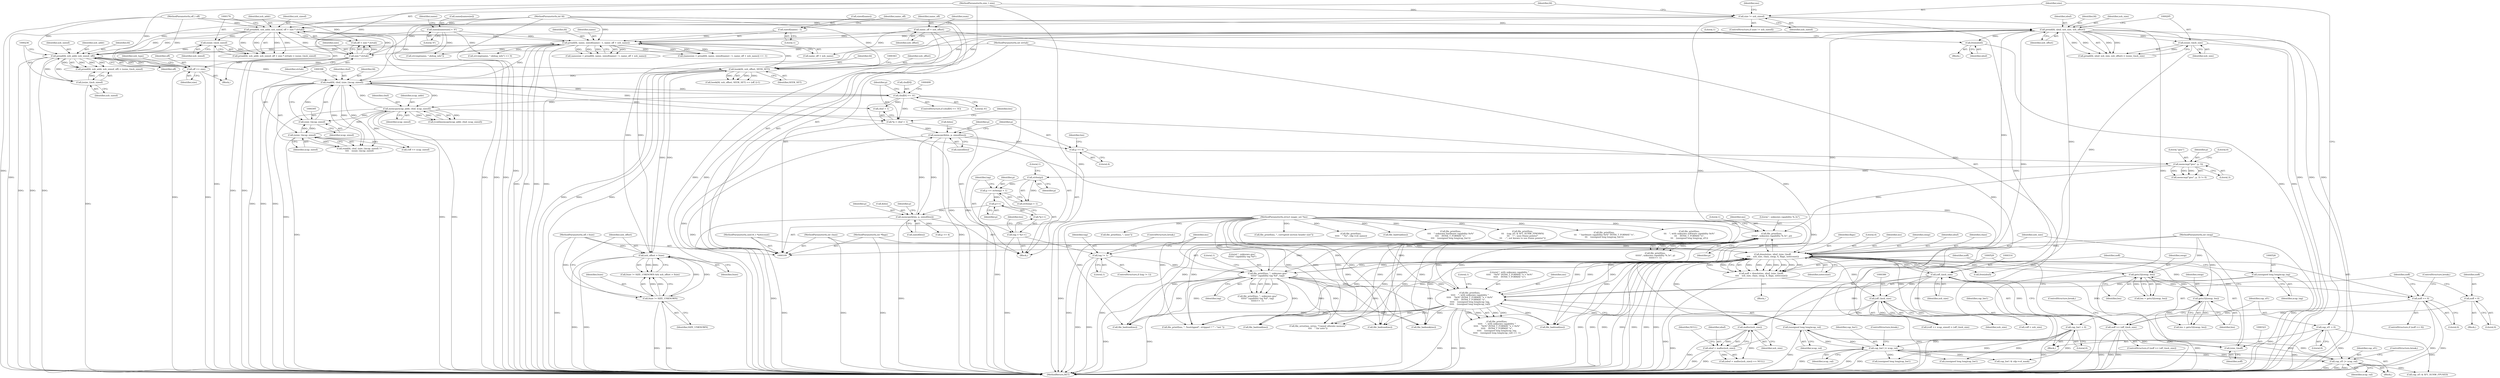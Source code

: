 digraph "0_file_ce90e05774dd77d86cfc8dfa6da57b32816841c4_5@pointer" {
"1000300" [label="(Call,free(nbuf))"];
"1000289" [label="(Call,pread(fd, nbuf, xsh_size, xsh_offset))"];
"1000230" [label="(Call,pread(fd, xsh_addr, xsh_sizeof, off))"];
"1000196" [label="(Call,pread(fd, name, sizeof(name) - 1, name_off + xsh_name))"];
"1000391" [label="(Call,read(fd, cbuf, (size_t)xcap_sizeof))"];
"1000358" [label="(Call,lseek(fd, xsh_offset, SEEK_SET))"];
"1000113" [label="(MethodParameterIn,int fd)"];
"1000262" [label="(Call,xsh_offset > fsize)"];
"1000259" [label="(Call,fsize != SIZE_UNKNOWN)"];
"1000117" [label="(MethodParameterIn,off_t fsize)"];
"1000407" [label="(Call,cbuf[0] == 'A')"];
"1000500" [label="(Call,memcpy(xcap_addr, cbuf, xcap_sizeof))"];
"1000397" [label="(Call,(ssize_t)xcap_sizeof)"];
"1000394" [label="(Call,(size_t)xcap_sizeof)"];
"1000166" [label="(Call,pread(fd, xsh_addr, xsh_sizeof, off + size * strtab))"];
"1000148" [label="(Call,size != xsh_sizeof)"];
"1000116" [label="(MethodParameterIn,size_t size)"];
"1000114" [label="(MethodParameterIn,off_t off)"];
"1000172" [label="(Call,size * strtab)"];
"1000119" [label="(MethodParameterIn,int strtab)"];
"1000214" [label="(Call,name[namesize] = '\0')"];
"1000199" [label="(Call,sizeof(name) - 1)"];
"1000184" [label="(Call,name_off = xsh_offset)"];
"1000235" [label="(Call,(ssize_t)xsh_sizeof)"];
"1000175" [label="(Call,(ssize_t)xsh_sizeof)"];
"1000244" [label="(Call,off += size)"];
"1000274" [label="(Call,nbuf = malloc(xsh_size))"];
"1000276" [label="(Call,malloc(xsh_size))"];
"1000313" [label="(Call,(off_t)xsh_size)"];
"1000294" [label="(Call,(ssize_t)xsh_size)"];
"1000319" [label="(Call,donote(ms, nbuf, (size_t)noff,\n\t\t\t\t    xsh_size, clazz, swap, 4, flags, notecount))"];
"1000487" [label="(Call,file_printf(ms, \", unknown gnu\"\n\t\t\t\t\t\t\" capability tag %d\", tag))"];
"1000445" [label="(Call,file_printf(ms,\n\t\t\t\t\t\t\", unknown capability %.3s\", p))"];
"1000522" [label="(Call,file_printf(ms,\n\t\t\t\t\t    \", with unknown capability \"\n\t\t\t\t\t    \"0x%\" INT64_T_FORMAT \"x = 0x%\"\n\t\t\t\t\t    INT64_T_FORMAT \"x\",\n\t\t\t\t\t    (unsigned long long)xcap_tag,\n\t\t\t\t\t    (unsigned long long)xcap_val))"];
"1000110" [label="(MethodParameterIn,struct magic_set *ms)"];
"1000525" [label="(Call,(unsigned long long)xcap_tag)"];
"1000528" [label="(Call,(unsigned long long)xcap_val)"];
"1000510" [label="(Call,cap_hw1 |= xcap_val)"];
"1000138" [label="(Call,cap_hw1 = 0)"];
"1000515" [label="(Call,cap_sf1 |= xcap_val)"];
"1000142" [label="(Call,cap_sf1 = 0)"];
"1000437" [label="(Call,memcmp(\"gnu\", p, 3))"];
"1000427" [label="(Call,p += 4)"];
"1000421" [label="(Call,memcpy(&len, p, sizeof(len)))"];
"1000466" [label="(Call,memcpy(&len, p, sizeof(len)))"];
"1000464" [label="(Call,p++)"];
"1000455" [label="(Call,p += strlen(p) + 1)"];
"1000458" [label="(Call,strlen(p))"];
"1000414" [label="(Call,*p = cbuf + 1)"];
"1000481" [label="(Call,tag != 1)"];
"1000461" [label="(Call,tag = *p++)"];
"1000322" [label="(Call,(size_t)noff)"];
"1000311" [label="(Call,noff >= (off_t)xsh_size)"];
"1000332" [label="(Call,noff == 0)"];
"1000317" [label="(Call,noff = donote(ms, nbuf, (size_t)noff,\n\t\t\t\t    xsh_size, clazz, swap, 4, flags, notecount))"];
"1000305" [label="(Call,noff = 0)"];
"1000111" [label="(MethodParameterIn,int clazz)"];
"1000477" [label="(Call,getu32(swap, len))"];
"1000432" [label="(Call,getu32(swap, len))"];
"1000112" [label="(MethodParameterIn,int swap)"];
"1000120" [label="(MethodParameterIn,int *flags)"];
"1000121" [label="(MethodParameterIn,uint16_t *notecount)"];
"1000385" [label="(Call,(off_t)xsh_size)"];
"1000326" [label="(Identifier,clazz)"];
"1000382" [label="(Call,coff += xcap_sizeof)"];
"1000274" [label="(Call,nbuf = malloc(xsh_size))"];
"1000667" [label="(Call,cap_sf1 & SF1_SUNW_FPUSED)"];
"1000391" [label="(Call,read(fd, cbuf, (size_t)xcap_sizeof))"];
"1000482" [label="(Identifier,tag)"];
"1000117" [label="(MethodParameterIn,off_t fsize)"];
"1000401" [label="(Call,file_badread(ms))"];
"1000515" [label="(Call,cap_sf1 |= xcap_val)"];
"1000477" [label="(Call,getu32(swap, len))"];
"1000199" [label="(Call,sizeof(name) - 1)"];
"1000235" [label="(Call,(ssize_t)xsh_sizeof)"];
"1000464" [label="(Call,p++)"];
"1000469" [label="(Identifier,p)"];
"1000114" [label="(MethodParameterIn,off_t off)"];
"1000197" [label="(Identifier,fd)"];
"1000288" [label="(Call,pread(fd, nbuf, xsh_size, xsh_offset) < (ssize_t)xsh_size)"];
"1000298" [label="(Call,file_badread(ms))"];
"1000120" [label="(MethodParameterIn,int *flags)"];
"1000590" [label="(Call,file_printf(ms, \", uses\"))"];
"1000475" [label="(Call,len = getu32(swap, len))"];
"1000506" [label="(Block,)"];
"1000293" [label="(Identifier,xsh_offset)"];
"1000230" [label="(Call,pread(fd, xsh_addr, xsh_sizeof, off))"];
"1000500" [label="(Call,memcpy(xcap_addr, cbuf, xcap_sizeof))"];
"1000191" [label="(Block,)"];
"1000304" [label="(Literal,1)"];
"1000528" [label="(Call,(unsigned long long)xcap_val)"];
"1000487" [label="(Call,file_printf(ms, \", unknown gnu\"\n\t\t\t\t\t\t\" capability tag %d\", tag))"];
"1000492" [label="(Literal,1)"];
"1000470" [label="(Call,sizeof(len))"];
"1000175" [label="(Call,(ssize_t)xsh_sizeof)"];
"1000532" [label="(Literal,1)"];
"1000313" [label="(Call,(off_t)xsh_size)"];
"1000336" [label="(Call,free(nbuf))"];
"1000360" [label="(Identifier,xsh_offset)"];
"1000415" [label="(Identifier,p)"];
"1000218" [label="(Literal,'\0')"];
"1000330" [label="(Identifier,notecount)"];
"1000444" [label="(Call,file_printf(ms,\n\t\t\t\t\t\t\", unknown capability %.3s\", p)\n\t\t\t\t\t\t== -1)"];
"1000139" [label="(Identifier,cap_hw1)"];
"1000122" [label="(Block,)"];
"1000154" [label="(Call,file_printf(ms, \", corrupted section header size\"))"];
"1000436" [label="(Call,memcmp(\"gnu\", p, 3) != 0)"];
"1000309" [label="(Block,)"];
"1000517" [label="(Identifier,xcap_val)"];
"1000188" [label="(Identifier,num)"];
"1000290" [label="(Identifier,fd)"];
"1000361" [label="(Identifier,SEEK_SET)"];
"1000615" [label="(Call,file_printf(ms,\n\t\t\t\t\t    \" %s\", cdp->cd_name))"];
"1000433" [label="(Identifier,swap)"];
"1000116" [label="(MethodParameterIn,size_t size)"];
"1000307" [label="(Literal,0)"];
"1000466" [label="(Call,memcpy(&len, p, sizeof(len)))"];
"1000479" [label="(Identifier,len)"];
"1000437" [label="(Call,memcmp(\"gnu\", p, 3))"];
"1000277" [label="(Identifier,xsh_size)"];
"1000502" [label="(Identifier,cbuf)"];
"1000530" [label="(Identifier,xcap_val)"];
"1000455" [label="(Call,p += strlen(p) + 1)"];
"1000513" [label="(ControlStructure,break;)"];
"1000204" [label="(Identifier,name_off)"];
"1000359" [label="(Identifier,fd)"];
"1000179" [label="(Call,file_badread(ms))"];
"1000461" [label="(Call,tag = *p++)"];
"1000421" [label="(Call,memcpy(&len, p, sizeof(len)))"];
"1000232" [label="(Identifier,xsh_addr)"];
"1000478" [label="(Identifier,swap)"];
"1000498" [label="(Call,(void)memcpy(xcap_addr, cbuf, xcap_sizeof))"];
"1000297" [label="(Block,)"];
"1000144" [label="(Literal,0)"];
"1000275" [label="(Identifier,nbuf)"];
"1000174" [label="(Identifier,strtab)"];
"1000640" [label="(Call,(unsigned long long)cap_hw1)"];
"1000311" [label="(Call,noff >= (off_t)xsh_size)"];
"1000319" [label="(Call,donote(ms, nbuf, (size_t)noff,\n\t\t\t\t    xsh_size, clazz, swap, 4, flags, notecount))"];
"1000422" [label="(Call,&len)"];
"1000173" [label="(Identifier,size)"];
"1000432" [label="(Call,getu32(swap, len))"];
"1000428" [label="(Identifier,p)"];
"1000637" [label="(Call,file_printf(ms,\n\t\t\t\t    \" unknown hardware capability 0x%\"\n\t\t\t\t    INT64_T_FORMAT \"x\",\n\t\t\t\t    (unsigned long long)cap_hw1))"];
"1000147" [label="(ControlStructure,if (size != xsh_sizeof))"];
"1000541" [label="(Call,coff = xsh_size)"];
"1000322" [label="(Call,(size_t)noff)"];
"1000483" [label="(Literal,1)"];
"1000150" [label="(Identifier,xsh_sizeof)"];
"1000434" [label="(Identifier,len)"];
"1000459" [label="(Identifier,p)"];
"1000112" [label="(MethodParameterIn,int swap)"];
"1000200" [label="(Call,sizeof(name))"];
"1000450" [label="(Literal,1)"];
"1000550" [label="(Call,file_printf(ms, \", %sstripped\", stripped ? \"\" : \"not \"))"];
"1000165" [label="(Call,pread(fd, xsh_addr, xsh_sizeof, off + size * strtab) < (ssize_t)xsh_sizeof)"];
"1000246" [label="(Identifier,size)"];
"1000607" [label="(Call,cap_hw1 & cdp->cd_mask)"];
"1000231" [label="(Identifier,fd)"];
"1000259" [label="(Call,fsize != SIZE_UNKNOWN)"];
"1000172" [label="(Call,size * strtab)"];
"1000222" [label="(Identifier,name)"];
"1000481" [label="(Call,tag != 1)"];
"1000280" [label="(Call,file_error(ms, errno, \"Cannot allocate memory\"\n\t\t\t\t    \" for note\"))"];
"1000234" [label="(Identifier,off)"];
"1000209" [label="(Call,file_badread(ms))"];
"1000329" [label="(Identifier,flags)"];
"1000357" [label="(Call,lseek(fd, xsh_offset, SEEK_SET) == (off_t)-1)"];
"1000393" [label="(Identifier,cbuf)"];
"1000169" [label="(Identifier,xsh_sizeof)"];
"1000143" [label="(Identifier,cap_sf1)"];
"1000521" [label="(Call,file_printf(ms,\n\t\t\t\t\t    \", with unknown capability \"\n\t\t\t\t\t    \"0x%\" INT64_T_FORMAT \"x = 0x%\"\n\t\t\t\t\t    INT64_T_FORMAT \"x\",\n\t\t\t\t\t    (unsigned long long)xcap_tag,\n\t\t\t\t\t    (unsigned long long)xcap_val) == -1)"];
"1000430" [label="(Call,len = getu32(swap, len))"];
"1000448" [label="(Identifier,p)"];
"1000140" [label="(Literal,0)"];
"1000446" [label="(Identifier,ms)"];
"1000292" [label="(Identifier,xsh_size)"];
"1000488" [label="(Identifier,ms)"];
"1000438" [label="(Literal,\"gnu\")"];
"1000324" [label="(Identifier,noff)"];
"1000497" [label="(ControlStructure,break;)"];
"1000385" [label="(Call,(off_t)xsh_size)"];
"1000184" [label="(Call,name_off = xsh_offset)"];
"1000142" [label="(Call,cap_sf1 = 0)"];
"1000312" [label="(Identifier,noff)"];
"1000463" [label="(Call,*p++)"];
"1000439" [label="(Identifier,p)"];
"1000244" [label="(Call,off += size)"];
"1000486" [label="(Call,file_printf(ms, \", unknown gnu\"\n\t\t\t\t\t\t\" capability tag %d\", tag)\n\t\t\t\t\t\t== -1)"];
"1000392" [label="(Identifier,fd)"];
"1000221" [label="(Call,strcmp(name, \".debug_info\"))"];
"1000315" [label="(Identifier,xsh_size)"];
"1000237" [label="(Identifier,xsh_sizeof)"];
"1000332" [label="(Call,noff == 0)"];
"1000264" [label="(Identifier,fsize)"];
"1000110" [label="(MethodParameterIn,struct magic_set *ms)"];
"1000425" [label="(Call,sizeof(len))"];
"1000166" [label="(Call,pread(fd, xsh_addr, xsh_sizeof, off + size * strtab))"];
"1000325" [label="(Identifier,xsh_size)"];
"1000270" [label="(Block,)"];
"1000113" [label="(MethodParameterIn,int fd)"];
"1000396" [label="(Identifier,xcap_sizeof)"];
"1000193" [label="(Call,(namesize = pread(fd, name, sizeof(name) - 1, name_off + xsh_name)) == -1)"];
"1000276" [label="(Call,malloc(xsh_size))"];
"1000328" [label="(Literal,4)"];
"1000300" [label="(Call,free(nbuf))"];
"1000407" [label="(Call,cbuf[0] == 'A')"];
"1000511" [label="(Identifier,cap_hw1)"];
"1000516" [label="(Identifier,cap_sf1)"];
"1000411" [label="(Literal,'A')"];
"1000431" [label="(Identifier,len)"];
"1000408" [label="(Call,cbuf[0])"];
"1000186" [label="(Identifier,xsh_offset)"];
"1000387" [label="(Identifier,xsh_size)"];
"1000320" [label="(Identifier,ms)"];
"1000457" [label="(Call,strlen(p) + 1)"];
"1000406" [label="(ControlStructure,if (cbuf[0] == 'A'))"];
"1000263" [label="(Identifier,xsh_offset)"];
"1000510" [label="(Call,cap_hw1 |= xcap_val)"];
"1000489" [label="(Literal,\", unknown gnu\"\n\t\t\t\t\t\t\" capability tag %d\")"];
"1000294" [label="(Call,(ssize_t)xsh_size)"];
"1000335" [label="(ControlStructure,break;)"];
"1000198" [label="(Identifier,name)"];
"1000239" [label="(Call,file_badread(ms))"];
"1000310" [label="(ControlStructure,if (noff >= (off_t)xsh_size))"];
"1000334" [label="(Literal,0)"];
"1000317" [label="(Call,noff = donote(ms, nbuf, (size_t)noff,\n\t\t\t\t    xsh_size, clazz, swap, 4, flags, notecount))"];
"1000673" [label="(Call,file_printf(ms,\n\t\t\t    (cap_sf1 & SF1_SUNW_FPKNWN)\n\t\t\t    ? \", uses frame pointer\"\n\t\t\t    : \", not known to use frame pointer\"))"];
"1000214" [label="(Call,name[namesize] = '\0')"];
"1000501" [label="(Identifier,xcap_addr)"];
"1000185" [label="(Identifier,name_off)"];
"1000203" [label="(Call,name_off + xsh_name)"];
"1000177" [label="(Identifier,xsh_sizeof)"];
"1000233" [label="(Identifier,xsh_sizeof)"];
"1000296" [label="(Identifier,xsh_size)"];
"1000706" [label="(MethodReturn,RET)"];
"1000397" [label="(Call,(ssize_t)xcap_sizeof)"];
"1000155" [label="(Identifier,ms)"];
"1000202" [label="(Literal,1)"];
"1000462" [label="(Identifier,tag)"];
"1000248" [label="(Identifier,xsh_type)"];
"1000429" [label="(Literal,4)"];
"1000460" [label="(Literal,1)"];
"1000423" [label="(Identifier,len)"];
"1000316" [label="(ControlStructure,break;)"];
"1000468" [label="(Identifier,len)"];
"1000399" [label="(Identifier,xcap_sizeof)"];
"1000305" [label="(Call,noff = 0)"];
"1000503" [label="(Identifier,xcap_sizeof)"];
"1000327" [label="(Identifier,swap)"];
"1000456" [label="(Identifier,p)"];
"1000111" [label="(MethodParameterIn,int clazz)"];
"1000220" [label="(Call,strcmp(name, \".debug_info\") == 0)"];
"1000394" [label="(Call,(size_t)xcap_sizeof)"];
"1000138" [label="(Call,cap_hw1 = 0)"];
"1000652" [label="(Call,file_printf(ms,\n\t\t\t    \" hardware capability 0x%\" INT64_T_FORMAT \"x\",\n\t\t\t    (unsigned long long)cap_hw1))"];
"1000655" [label="(Call,(unsigned long long)cap_hw1)"];
"1000170" [label="(Call,off + size * strtab)"];
"1000291" [label="(Identifier,nbuf)"];
"1000465" [label="(Identifier,p)"];
"1000278" [label="(Identifier,NULL)"];
"1000167" [label="(Identifier,fd)"];
"1000333" [label="(Identifier,noff)"];
"1000447" [label="(Literal,\", unknown capability %.3s\")"];
"1000525" [label="(Call,(unsigned long long)xcap_tag)"];
"1000194" [label="(Call,namesize = pread(fd, name, sizeof(name) - 1, name_off + xsh_name))"];
"1000196" [label="(Call,pread(fd, name, sizeof(name) - 1, name_off + xsh_name))"];
"1000693" [label="(Call,file_printf(ms,\n\t\t\t    \", with unknown software capability 0x%\"\n\t\t\t    INT64_T_FORMAT \"x\",\n\t\t\t    (unsigned long long)cap_sf1))"];
"1000119" [label="(MethodParameterIn,int strtab)"];
"1000258" [label="(Call,fsize != SIZE_UNKNOWN && xsh_offset > fsize)"];
"1000512" [label="(Identifier,xcap_val)"];
"1000440" [label="(Literal,3)"];
"1000527" [label="(Identifier,xcap_tag)"];
"1000480" [label="(ControlStructure,if (tag != 1))"];
"1000424" [label="(Identifier,p)"];
"1000260" [label="(Identifier,fsize)"];
"1000427" [label="(Call,p += 4)"];
"1000262" [label="(Call,xsh_offset > fsize)"];
"1000301" [label="(Identifier,nbuf)"];
"1000168" [label="(Identifier,xsh_addr)"];
"1000522" [label="(Call,file_printf(ms,\n\t\t\t\t\t    \", with unknown capability \"\n\t\t\t\t\t    \"0x%\" INT64_T_FORMAT \"x = 0x%\"\n\t\t\t\t\t    INT64_T_FORMAT \"x\",\n\t\t\t\t\t    (unsigned long long)xcap_tag,\n\t\t\t\t\t    (unsigned long long)xcap_val))"];
"1000390" [label="(Call,read(fd, cbuf, (size_t)xcap_sizeof) !=\n\t\t\t\t    (ssize_t)xcap_sizeof)"];
"1000441" [label="(Literal,0)"];
"1000318" [label="(Identifier,noff)"];
"1000306" [label="(Identifier,noff)"];
"1000367" [label="(Call,file_badseek(ms))"];
"1000149" [label="(Identifier,size)"];
"1000524" [label="(Literal,\", with unknown capability \"\n\t\t\t\t\t    \"0x%\" INT64_T_FORMAT \"x = 0x%\"\n\t\t\t\t\t    INT64_T_FORMAT \"x\")"];
"1000467" [label="(Call,&len)"];
"1000273" [label="(Call,(nbuf = malloc(xsh_size)) == NULL)"];
"1000358" [label="(Call,lseek(fd, xsh_offset, SEEK_SET))"];
"1000289" [label="(Call,pread(fd, nbuf, xsh_size, xsh_offset))"];
"1000445" [label="(Call,file_printf(ms,\n\t\t\t\t\t\t\", unknown capability %.3s\", p))"];
"1000458" [label="(Call,strlen(p))"];
"1000414" [label="(Call,*p = cbuf + 1)"];
"1000261" [label="(Identifier,SIZE_UNKNOWN)"];
"1000381" [label="(Call,(coff += xcap_sizeof) > (off_t)xsh_size)"];
"1000321" [label="(Identifier,nbuf)"];
"1000245" [label="(Identifier,off)"];
"1000472" [label="(Call,p += 4)"];
"1000518" [label="(ControlStructure,break;)"];
"1000148" [label="(Call,size != xsh_sizeof)"];
"1000523" [label="(Identifier,ms)"];
"1000331" [label="(ControlStructure,if (noff == 0))"];
"1000416" [label="(Call,cbuf + 1)"];
"1000412" [label="(Block,)"];
"1000473" [label="(Identifier,p)"];
"1000215" [label="(Call,name[namesize])"];
"1000229" [label="(Call,pread(fd, xsh_addr, xsh_sizeof, off) < (ssize_t)xsh_sizeof)"];
"1000490" [label="(Identifier,tag)"];
"1000121" [label="(MethodParameterIn,uint16_t *notecount)"];
"1000300" -> "1000297"  [label="AST: "];
"1000300" -> "1000301"  [label="CFG: "];
"1000301" -> "1000300"  [label="AST: "];
"1000304" -> "1000300"  [label="CFG: "];
"1000300" -> "1000706"  [label="DDG: "];
"1000289" -> "1000300"  [label="DDG: "];
"1000289" -> "1000288"  [label="AST: "];
"1000289" -> "1000293"  [label="CFG: "];
"1000290" -> "1000289"  [label="AST: "];
"1000291" -> "1000289"  [label="AST: "];
"1000292" -> "1000289"  [label="AST: "];
"1000293" -> "1000289"  [label="AST: "];
"1000295" -> "1000289"  [label="CFG: "];
"1000289" -> "1000706"  [label="DDG: "];
"1000289" -> "1000706"  [label="DDG: "];
"1000289" -> "1000706"  [label="DDG: "];
"1000289" -> "1000196"  [label="DDG: "];
"1000289" -> "1000262"  [label="DDG: "];
"1000289" -> "1000288"  [label="DDG: "];
"1000289" -> "1000288"  [label="DDG: "];
"1000289" -> "1000288"  [label="DDG: "];
"1000289" -> "1000288"  [label="DDG: "];
"1000230" -> "1000289"  [label="DDG: "];
"1000113" -> "1000289"  [label="DDG: "];
"1000274" -> "1000289"  [label="DDG: "];
"1000276" -> "1000289"  [label="DDG: "];
"1000262" -> "1000289"  [label="DDG: "];
"1000358" -> "1000289"  [label="DDG: "];
"1000289" -> "1000294"  [label="DDG: "];
"1000289" -> "1000319"  [label="DDG: "];
"1000289" -> "1000336"  [label="DDG: "];
"1000289" -> "1000358"  [label="DDG: "];
"1000230" -> "1000229"  [label="AST: "];
"1000230" -> "1000234"  [label="CFG: "];
"1000231" -> "1000230"  [label="AST: "];
"1000232" -> "1000230"  [label="AST: "];
"1000233" -> "1000230"  [label="AST: "];
"1000234" -> "1000230"  [label="AST: "];
"1000236" -> "1000230"  [label="CFG: "];
"1000230" -> "1000706"  [label="DDG: "];
"1000230" -> "1000706"  [label="DDG: "];
"1000230" -> "1000706"  [label="DDG: "];
"1000230" -> "1000196"  [label="DDG: "];
"1000230" -> "1000229"  [label="DDG: "];
"1000230" -> "1000229"  [label="DDG: "];
"1000230" -> "1000229"  [label="DDG: "];
"1000230" -> "1000229"  [label="DDG: "];
"1000196" -> "1000230"  [label="DDG: "];
"1000113" -> "1000230"  [label="DDG: "];
"1000166" -> "1000230"  [label="DDG: "];
"1000235" -> "1000230"  [label="DDG: "];
"1000175" -> "1000230"  [label="DDG: "];
"1000244" -> "1000230"  [label="DDG: "];
"1000114" -> "1000230"  [label="DDG: "];
"1000230" -> "1000235"  [label="DDG: "];
"1000230" -> "1000244"  [label="DDG: "];
"1000230" -> "1000358"  [label="DDG: "];
"1000230" -> "1000391"  [label="DDG: "];
"1000196" -> "1000194"  [label="AST: "];
"1000196" -> "1000203"  [label="CFG: "];
"1000197" -> "1000196"  [label="AST: "];
"1000198" -> "1000196"  [label="AST: "];
"1000199" -> "1000196"  [label="AST: "];
"1000203" -> "1000196"  [label="AST: "];
"1000194" -> "1000196"  [label="CFG: "];
"1000196" -> "1000706"  [label="DDG: "];
"1000196" -> "1000706"  [label="DDG: "];
"1000196" -> "1000706"  [label="DDG: "];
"1000196" -> "1000706"  [label="DDG: "];
"1000196" -> "1000193"  [label="DDG: "];
"1000196" -> "1000193"  [label="DDG: "];
"1000196" -> "1000193"  [label="DDG: "];
"1000196" -> "1000193"  [label="DDG: "];
"1000196" -> "1000194"  [label="DDG: "];
"1000196" -> "1000194"  [label="DDG: "];
"1000196" -> "1000194"  [label="DDG: "];
"1000196" -> "1000194"  [label="DDG: "];
"1000391" -> "1000196"  [label="DDG: "];
"1000166" -> "1000196"  [label="DDG: "];
"1000358" -> "1000196"  [label="DDG: "];
"1000113" -> "1000196"  [label="DDG: "];
"1000214" -> "1000196"  [label="DDG: "];
"1000199" -> "1000196"  [label="DDG: "];
"1000184" -> "1000196"  [label="DDG: "];
"1000196" -> "1000220"  [label="DDG: "];
"1000196" -> "1000221"  [label="DDG: "];
"1000391" -> "1000390"  [label="AST: "];
"1000391" -> "1000394"  [label="CFG: "];
"1000392" -> "1000391"  [label="AST: "];
"1000393" -> "1000391"  [label="AST: "];
"1000394" -> "1000391"  [label="AST: "];
"1000398" -> "1000391"  [label="CFG: "];
"1000391" -> "1000706"  [label="DDG: "];
"1000391" -> "1000706"  [label="DDG: "];
"1000391" -> "1000706"  [label="DDG: "];
"1000391" -> "1000390"  [label="DDG: "];
"1000391" -> "1000390"  [label="DDG: "];
"1000391" -> "1000390"  [label="DDG: "];
"1000358" -> "1000391"  [label="DDG: "];
"1000113" -> "1000391"  [label="DDG: "];
"1000407" -> "1000391"  [label="DDG: "];
"1000500" -> "1000391"  [label="DDG: "];
"1000394" -> "1000391"  [label="DDG: "];
"1000391" -> "1000407"  [label="DDG: "];
"1000391" -> "1000414"  [label="DDG: "];
"1000391" -> "1000416"  [label="DDG: "];
"1000391" -> "1000500"  [label="DDG: "];
"1000358" -> "1000357"  [label="AST: "];
"1000358" -> "1000361"  [label="CFG: "];
"1000359" -> "1000358"  [label="AST: "];
"1000360" -> "1000358"  [label="AST: "];
"1000361" -> "1000358"  [label="AST: "];
"1000363" -> "1000358"  [label="CFG: "];
"1000358" -> "1000706"  [label="DDG: "];
"1000358" -> "1000706"  [label="DDG: "];
"1000358" -> "1000706"  [label="DDG: "];
"1000358" -> "1000262"  [label="DDG: "];
"1000358" -> "1000357"  [label="DDG: "];
"1000358" -> "1000357"  [label="DDG: "];
"1000358" -> "1000357"  [label="DDG: "];
"1000113" -> "1000358"  [label="DDG: "];
"1000262" -> "1000358"  [label="DDG: "];
"1000113" -> "1000109"  [label="AST: "];
"1000113" -> "1000706"  [label="DDG: "];
"1000113" -> "1000166"  [label="DDG: "];
"1000262" -> "1000258"  [label="AST: "];
"1000262" -> "1000264"  [label="CFG: "];
"1000263" -> "1000262"  [label="AST: "];
"1000264" -> "1000262"  [label="AST: "];
"1000258" -> "1000262"  [label="CFG: "];
"1000262" -> "1000706"  [label="DDG: "];
"1000262" -> "1000706"  [label="DDG: "];
"1000262" -> "1000259"  [label="DDG: "];
"1000262" -> "1000258"  [label="DDG: "];
"1000262" -> "1000258"  [label="DDG: "];
"1000259" -> "1000262"  [label="DDG: "];
"1000117" -> "1000262"  [label="DDG: "];
"1000259" -> "1000258"  [label="AST: "];
"1000259" -> "1000261"  [label="CFG: "];
"1000260" -> "1000259"  [label="AST: "];
"1000261" -> "1000259"  [label="AST: "];
"1000263" -> "1000259"  [label="CFG: "];
"1000258" -> "1000259"  [label="CFG: "];
"1000259" -> "1000706"  [label="DDG: "];
"1000259" -> "1000706"  [label="DDG: "];
"1000259" -> "1000258"  [label="DDG: "];
"1000259" -> "1000258"  [label="DDG: "];
"1000117" -> "1000259"  [label="DDG: "];
"1000117" -> "1000109"  [label="AST: "];
"1000117" -> "1000706"  [label="DDG: "];
"1000407" -> "1000406"  [label="AST: "];
"1000407" -> "1000411"  [label="CFG: "];
"1000408" -> "1000407"  [label="AST: "];
"1000411" -> "1000407"  [label="AST: "];
"1000415" -> "1000407"  [label="CFG: "];
"1000499" -> "1000407"  [label="CFG: "];
"1000407" -> "1000706"  [label="DDG: "];
"1000407" -> "1000706"  [label="DDG: "];
"1000407" -> "1000414"  [label="DDG: "];
"1000407" -> "1000416"  [label="DDG: "];
"1000407" -> "1000500"  [label="DDG: "];
"1000500" -> "1000498"  [label="AST: "];
"1000500" -> "1000503"  [label="CFG: "];
"1000501" -> "1000500"  [label="AST: "];
"1000502" -> "1000500"  [label="AST: "];
"1000503" -> "1000500"  [label="AST: "];
"1000498" -> "1000500"  [label="CFG: "];
"1000500" -> "1000706"  [label="DDG: "];
"1000500" -> "1000706"  [label="DDG: "];
"1000500" -> "1000706"  [label="DDG: "];
"1000500" -> "1000381"  [label="DDG: "];
"1000500" -> "1000382"  [label="DDG: "];
"1000500" -> "1000394"  [label="DDG: "];
"1000500" -> "1000498"  [label="DDG: "];
"1000500" -> "1000498"  [label="DDG: "];
"1000500" -> "1000498"  [label="DDG: "];
"1000397" -> "1000500"  [label="DDG: "];
"1000397" -> "1000390"  [label="AST: "];
"1000397" -> "1000399"  [label="CFG: "];
"1000398" -> "1000397"  [label="AST: "];
"1000399" -> "1000397"  [label="AST: "];
"1000390" -> "1000397"  [label="CFG: "];
"1000397" -> "1000706"  [label="DDG: "];
"1000397" -> "1000381"  [label="DDG: "];
"1000397" -> "1000382"  [label="DDG: "];
"1000397" -> "1000394"  [label="DDG: "];
"1000397" -> "1000390"  [label="DDG: "];
"1000394" -> "1000397"  [label="DDG: "];
"1000394" -> "1000396"  [label="CFG: "];
"1000395" -> "1000394"  [label="AST: "];
"1000396" -> "1000394"  [label="AST: "];
"1000166" -> "1000165"  [label="AST: "];
"1000166" -> "1000170"  [label="CFG: "];
"1000167" -> "1000166"  [label="AST: "];
"1000168" -> "1000166"  [label="AST: "];
"1000169" -> "1000166"  [label="AST: "];
"1000170" -> "1000166"  [label="AST: "];
"1000176" -> "1000166"  [label="CFG: "];
"1000166" -> "1000706"  [label="DDG: "];
"1000166" -> "1000706"  [label="DDG: "];
"1000166" -> "1000706"  [label="DDG: "];
"1000166" -> "1000165"  [label="DDG: "];
"1000166" -> "1000165"  [label="DDG: "];
"1000166" -> "1000165"  [label="DDG: "];
"1000166" -> "1000165"  [label="DDG: "];
"1000148" -> "1000166"  [label="DDG: "];
"1000114" -> "1000166"  [label="DDG: "];
"1000172" -> "1000166"  [label="DDG: "];
"1000172" -> "1000166"  [label="DDG: "];
"1000166" -> "1000175"  [label="DDG: "];
"1000148" -> "1000147"  [label="AST: "];
"1000148" -> "1000150"  [label="CFG: "];
"1000149" -> "1000148"  [label="AST: "];
"1000150" -> "1000148"  [label="AST: "];
"1000155" -> "1000148"  [label="CFG: "];
"1000167" -> "1000148"  [label="CFG: "];
"1000148" -> "1000706"  [label="DDG: "];
"1000148" -> "1000706"  [label="DDG: "];
"1000148" -> "1000706"  [label="DDG: "];
"1000116" -> "1000148"  [label="DDG: "];
"1000148" -> "1000172"  [label="DDG: "];
"1000116" -> "1000109"  [label="AST: "];
"1000116" -> "1000706"  [label="DDG: "];
"1000116" -> "1000172"  [label="DDG: "];
"1000116" -> "1000244"  [label="DDG: "];
"1000114" -> "1000109"  [label="AST: "];
"1000114" -> "1000706"  [label="DDG: "];
"1000114" -> "1000170"  [label="DDG: "];
"1000114" -> "1000244"  [label="DDG: "];
"1000172" -> "1000170"  [label="AST: "];
"1000172" -> "1000174"  [label="CFG: "];
"1000173" -> "1000172"  [label="AST: "];
"1000174" -> "1000172"  [label="AST: "];
"1000170" -> "1000172"  [label="CFG: "];
"1000172" -> "1000706"  [label="DDG: "];
"1000172" -> "1000706"  [label="DDG: "];
"1000172" -> "1000170"  [label="DDG: "];
"1000172" -> "1000170"  [label="DDG: "];
"1000119" -> "1000172"  [label="DDG: "];
"1000172" -> "1000244"  [label="DDG: "];
"1000119" -> "1000109"  [label="AST: "];
"1000119" -> "1000706"  [label="DDG: "];
"1000214" -> "1000191"  [label="AST: "];
"1000214" -> "1000218"  [label="CFG: "];
"1000215" -> "1000214"  [label="AST: "];
"1000218" -> "1000214"  [label="AST: "];
"1000222" -> "1000214"  [label="CFG: "];
"1000214" -> "1000706"  [label="DDG: "];
"1000214" -> "1000220"  [label="DDG: "];
"1000214" -> "1000221"  [label="DDG: "];
"1000199" -> "1000202"  [label="CFG: "];
"1000200" -> "1000199"  [label="AST: "];
"1000202" -> "1000199"  [label="AST: "];
"1000204" -> "1000199"  [label="CFG: "];
"1000184" -> "1000122"  [label="AST: "];
"1000184" -> "1000186"  [label="CFG: "];
"1000185" -> "1000184"  [label="AST: "];
"1000186" -> "1000184"  [label="AST: "];
"1000188" -> "1000184"  [label="CFG: "];
"1000184" -> "1000706"  [label="DDG: "];
"1000184" -> "1000706"  [label="DDG: "];
"1000184" -> "1000203"  [label="DDG: "];
"1000235" -> "1000229"  [label="AST: "];
"1000235" -> "1000237"  [label="CFG: "];
"1000236" -> "1000235"  [label="AST: "];
"1000237" -> "1000235"  [label="AST: "];
"1000229" -> "1000235"  [label="CFG: "];
"1000235" -> "1000706"  [label="DDG: "];
"1000235" -> "1000229"  [label="DDG: "];
"1000175" -> "1000165"  [label="AST: "];
"1000175" -> "1000177"  [label="CFG: "];
"1000176" -> "1000175"  [label="AST: "];
"1000177" -> "1000175"  [label="AST: "];
"1000165" -> "1000175"  [label="CFG: "];
"1000175" -> "1000706"  [label="DDG: "];
"1000175" -> "1000165"  [label="DDG: "];
"1000244" -> "1000191"  [label="AST: "];
"1000244" -> "1000246"  [label="CFG: "];
"1000245" -> "1000244"  [label="AST: "];
"1000246" -> "1000244"  [label="AST: "];
"1000248" -> "1000244"  [label="CFG: "];
"1000244" -> "1000706"  [label="DDG: "];
"1000244" -> "1000706"  [label="DDG: "];
"1000274" -> "1000273"  [label="AST: "];
"1000274" -> "1000276"  [label="CFG: "];
"1000275" -> "1000274"  [label="AST: "];
"1000276" -> "1000274"  [label="AST: "];
"1000278" -> "1000274"  [label="CFG: "];
"1000274" -> "1000706"  [label="DDG: "];
"1000274" -> "1000706"  [label="DDG: "];
"1000274" -> "1000273"  [label="DDG: "];
"1000276" -> "1000274"  [label="DDG: "];
"1000276" -> "1000277"  [label="CFG: "];
"1000277" -> "1000276"  [label="AST: "];
"1000276" -> "1000706"  [label="DDG: "];
"1000276" -> "1000273"  [label="DDG: "];
"1000313" -> "1000276"  [label="DDG: "];
"1000385" -> "1000276"  [label="DDG: "];
"1000319" -> "1000276"  [label="DDG: "];
"1000313" -> "1000311"  [label="AST: "];
"1000313" -> "1000315"  [label="CFG: "];
"1000314" -> "1000313"  [label="AST: "];
"1000315" -> "1000313"  [label="AST: "];
"1000311" -> "1000313"  [label="CFG: "];
"1000313" -> "1000706"  [label="DDG: "];
"1000313" -> "1000311"  [label="DDG: "];
"1000294" -> "1000313"  [label="DDG: "];
"1000319" -> "1000313"  [label="DDG: "];
"1000313" -> "1000319"  [label="DDG: "];
"1000313" -> "1000385"  [label="DDG: "];
"1000313" -> "1000541"  [label="DDG: "];
"1000294" -> "1000288"  [label="AST: "];
"1000294" -> "1000296"  [label="CFG: "];
"1000295" -> "1000294"  [label="AST: "];
"1000296" -> "1000294"  [label="AST: "];
"1000288" -> "1000294"  [label="CFG: "];
"1000294" -> "1000706"  [label="DDG: "];
"1000294" -> "1000288"  [label="DDG: "];
"1000319" -> "1000317"  [label="AST: "];
"1000319" -> "1000330"  [label="CFG: "];
"1000320" -> "1000319"  [label="AST: "];
"1000321" -> "1000319"  [label="AST: "];
"1000322" -> "1000319"  [label="AST: "];
"1000325" -> "1000319"  [label="AST: "];
"1000326" -> "1000319"  [label="AST: "];
"1000327" -> "1000319"  [label="AST: "];
"1000328" -> "1000319"  [label="AST: "];
"1000329" -> "1000319"  [label="AST: "];
"1000330" -> "1000319"  [label="AST: "];
"1000317" -> "1000319"  [label="CFG: "];
"1000319" -> "1000706"  [label="DDG: "];
"1000319" -> "1000706"  [label="DDG: "];
"1000319" -> "1000706"  [label="DDG: "];
"1000319" -> "1000706"  [label="DDG: "];
"1000319" -> "1000706"  [label="DDG: "];
"1000319" -> "1000706"  [label="DDG: "];
"1000319" -> "1000706"  [label="DDG: "];
"1000319" -> "1000209"  [label="DDG: "];
"1000319" -> "1000239"  [label="DDG: "];
"1000319" -> "1000280"  [label="DDG: "];
"1000319" -> "1000298"  [label="DDG: "];
"1000319" -> "1000317"  [label="DDG: "];
"1000319" -> "1000317"  [label="DDG: "];
"1000319" -> "1000317"  [label="DDG: "];
"1000319" -> "1000317"  [label="DDG: "];
"1000319" -> "1000317"  [label="DDG: "];
"1000319" -> "1000317"  [label="DDG: "];
"1000319" -> "1000317"  [label="DDG: "];
"1000319" -> "1000317"  [label="DDG: "];
"1000319" -> "1000317"  [label="DDG: "];
"1000487" -> "1000319"  [label="DDG: "];
"1000445" -> "1000319"  [label="DDG: "];
"1000522" -> "1000319"  [label="DDG: "];
"1000110" -> "1000319"  [label="DDG: "];
"1000322" -> "1000319"  [label="DDG: "];
"1000111" -> "1000319"  [label="DDG: "];
"1000477" -> "1000319"  [label="DDG: "];
"1000432" -> "1000319"  [label="DDG: "];
"1000112" -> "1000319"  [label="DDG: "];
"1000120" -> "1000319"  [label="DDG: "];
"1000121" -> "1000319"  [label="DDG: "];
"1000319" -> "1000336"  [label="DDG: "];
"1000319" -> "1000367"  [label="DDG: "];
"1000319" -> "1000385"  [label="DDG: "];
"1000319" -> "1000401"  [label="DDG: "];
"1000319" -> "1000432"  [label="DDG: "];
"1000319" -> "1000445"  [label="DDG: "];
"1000319" -> "1000487"  [label="DDG: "];
"1000319" -> "1000522"  [label="DDG: "];
"1000319" -> "1000541"  [label="DDG: "];
"1000319" -> "1000550"  [label="DDG: "];
"1000487" -> "1000486"  [label="AST: "];
"1000487" -> "1000490"  [label="CFG: "];
"1000488" -> "1000487"  [label="AST: "];
"1000489" -> "1000487"  [label="AST: "];
"1000490" -> "1000487"  [label="AST: "];
"1000492" -> "1000487"  [label="CFG: "];
"1000487" -> "1000706"  [label="DDG: "];
"1000487" -> "1000706"  [label="DDG: "];
"1000487" -> "1000209"  [label="DDG: "];
"1000487" -> "1000239"  [label="DDG: "];
"1000487" -> "1000280"  [label="DDG: "];
"1000487" -> "1000298"  [label="DDG: "];
"1000487" -> "1000367"  [label="DDG: "];
"1000487" -> "1000401"  [label="DDG: "];
"1000487" -> "1000445"  [label="DDG: "];
"1000487" -> "1000486"  [label="DDG: "];
"1000487" -> "1000486"  [label="DDG: "];
"1000487" -> "1000486"  [label="DDG: "];
"1000445" -> "1000487"  [label="DDG: "];
"1000522" -> "1000487"  [label="DDG: "];
"1000110" -> "1000487"  [label="DDG: "];
"1000481" -> "1000487"  [label="DDG: "];
"1000487" -> "1000522"  [label="DDG: "];
"1000487" -> "1000550"  [label="DDG: "];
"1000445" -> "1000444"  [label="AST: "];
"1000445" -> "1000448"  [label="CFG: "];
"1000446" -> "1000445"  [label="AST: "];
"1000447" -> "1000445"  [label="AST: "];
"1000448" -> "1000445"  [label="AST: "];
"1000450" -> "1000445"  [label="CFG: "];
"1000445" -> "1000706"  [label="DDG: "];
"1000445" -> "1000706"  [label="DDG: "];
"1000445" -> "1000209"  [label="DDG: "];
"1000445" -> "1000239"  [label="DDG: "];
"1000445" -> "1000280"  [label="DDG: "];
"1000445" -> "1000298"  [label="DDG: "];
"1000445" -> "1000367"  [label="DDG: "];
"1000445" -> "1000401"  [label="DDG: "];
"1000445" -> "1000444"  [label="DDG: "];
"1000445" -> "1000444"  [label="DDG: "];
"1000445" -> "1000444"  [label="DDG: "];
"1000522" -> "1000445"  [label="DDG: "];
"1000110" -> "1000445"  [label="DDG: "];
"1000437" -> "1000445"  [label="DDG: "];
"1000445" -> "1000522"  [label="DDG: "];
"1000445" -> "1000550"  [label="DDG: "];
"1000522" -> "1000521"  [label="AST: "];
"1000522" -> "1000528"  [label="CFG: "];
"1000523" -> "1000522"  [label="AST: "];
"1000524" -> "1000522"  [label="AST: "];
"1000525" -> "1000522"  [label="AST: "];
"1000528" -> "1000522"  [label="AST: "];
"1000532" -> "1000522"  [label="CFG: "];
"1000522" -> "1000706"  [label="DDG: "];
"1000522" -> "1000706"  [label="DDG: "];
"1000522" -> "1000706"  [label="DDG: "];
"1000522" -> "1000209"  [label="DDG: "];
"1000522" -> "1000239"  [label="DDG: "];
"1000522" -> "1000280"  [label="DDG: "];
"1000522" -> "1000298"  [label="DDG: "];
"1000522" -> "1000367"  [label="DDG: "];
"1000522" -> "1000401"  [label="DDG: "];
"1000522" -> "1000521"  [label="DDG: "];
"1000522" -> "1000521"  [label="DDG: "];
"1000522" -> "1000521"  [label="DDG: "];
"1000522" -> "1000521"  [label="DDG: "];
"1000110" -> "1000522"  [label="DDG: "];
"1000525" -> "1000522"  [label="DDG: "];
"1000528" -> "1000522"  [label="DDG: "];
"1000522" -> "1000550"  [label="DDG: "];
"1000110" -> "1000109"  [label="AST: "];
"1000110" -> "1000706"  [label="DDG: "];
"1000110" -> "1000154"  [label="DDG: "];
"1000110" -> "1000179"  [label="DDG: "];
"1000110" -> "1000209"  [label="DDG: "];
"1000110" -> "1000239"  [label="DDG: "];
"1000110" -> "1000280"  [label="DDG: "];
"1000110" -> "1000298"  [label="DDG: "];
"1000110" -> "1000367"  [label="DDG: "];
"1000110" -> "1000401"  [label="DDG: "];
"1000110" -> "1000550"  [label="DDG: "];
"1000110" -> "1000590"  [label="DDG: "];
"1000110" -> "1000615"  [label="DDG: "];
"1000110" -> "1000637"  [label="DDG: "];
"1000110" -> "1000652"  [label="DDG: "];
"1000110" -> "1000673"  [label="DDG: "];
"1000110" -> "1000693"  [label="DDG: "];
"1000525" -> "1000527"  [label="CFG: "];
"1000526" -> "1000525"  [label="AST: "];
"1000527" -> "1000525"  [label="AST: "];
"1000529" -> "1000525"  [label="CFG: "];
"1000525" -> "1000706"  [label="DDG: "];
"1000528" -> "1000530"  [label="CFG: "];
"1000529" -> "1000528"  [label="AST: "];
"1000530" -> "1000528"  [label="AST: "];
"1000528" -> "1000706"  [label="DDG: "];
"1000528" -> "1000510"  [label="DDG: "];
"1000528" -> "1000515"  [label="DDG: "];
"1000510" -> "1000528"  [label="DDG: "];
"1000515" -> "1000528"  [label="DDG: "];
"1000510" -> "1000506"  [label="AST: "];
"1000510" -> "1000512"  [label="CFG: "];
"1000511" -> "1000510"  [label="AST: "];
"1000512" -> "1000510"  [label="AST: "];
"1000513" -> "1000510"  [label="CFG: "];
"1000510" -> "1000706"  [label="DDG: "];
"1000510" -> "1000706"  [label="DDG: "];
"1000510" -> "1000706"  [label="DDG: "];
"1000138" -> "1000510"  [label="DDG: "];
"1000515" -> "1000510"  [label="DDG: "];
"1000510" -> "1000515"  [label="DDG: "];
"1000510" -> "1000607"  [label="DDG: "];
"1000510" -> "1000640"  [label="DDG: "];
"1000510" -> "1000655"  [label="DDG: "];
"1000138" -> "1000122"  [label="AST: "];
"1000138" -> "1000140"  [label="CFG: "];
"1000139" -> "1000138"  [label="AST: "];
"1000140" -> "1000138"  [label="AST: "];
"1000143" -> "1000138"  [label="CFG: "];
"1000138" -> "1000706"  [label="DDG: "];
"1000138" -> "1000607"  [label="DDG: "];
"1000138" -> "1000640"  [label="DDG: "];
"1000138" -> "1000655"  [label="DDG: "];
"1000515" -> "1000506"  [label="AST: "];
"1000515" -> "1000517"  [label="CFG: "];
"1000516" -> "1000515"  [label="AST: "];
"1000517" -> "1000515"  [label="AST: "];
"1000518" -> "1000515"  [label="CFG: "];
"1000515" -> "1000706"  [label="DDG: "];
"1000515" -> "1000706"  [label="DDG: "];
"1000515" -> "1000706"  [label="DDG: "];
"1000142" -> "1000515"  [label="DDG: "];
"1000515" -> "1000667"  [label="DDG: "];
"1000142" -> "1000122"  [label="AST: "];
"1000142" -> "1000144"  [label="CFG: "];
"1000143" -> "1000142"  [label="AST: "];
"1000144" -> "1000142"  [label="AST: "];
"1000149" -> "1000142"  [label="CFG: "];
"1000142" -> "1000706"  [label="DDG: "];
"1000142" -> "1000667"  [label="DDG: "];
"1000437" -> "1000436"  [label="AST: "];
"1000437" -> "1000440"  [label="CFG: "];
"1000438" -> "1000437"  [label="AST: "];
"1000439" -> "1000437"  [label="AST: "];
"1000440" -> "1000437"  [label="AST: "];
"1000441" -> "1000437"  [label="CFG: "];
"1000437" -> "1000436"  [label="DDG: "];
"1000437" -> "1000436"  [label="DDG: "];
"1000437" -> "1000436"  [label="DDG: "];
"1000427" -> "1000437"  [label="DDG: "];
"1000437" -> "1000458"  [label="DDG: "];
"1000427" -> "1000412"  [label="AST: "];
"1000427" -> "1000429"  [label="CFG: "];
"1000428" -> "1000427"  [label="AST: "];
"1000429" -> "1000427"  [label="AST: "];
"1000431" -> "1000427"  [label="CFG: "];
"1000421" -> "1000427"  [label="DDG: "];
"1000421" -> "1000412"  [label="AST: "];
"1000421" -> "1000425"  [label="CFG: "];
"1000422" -> "1000421"  [label="AST: "];
"1000424" -> "1000421"  [label="AST: "];
"1000425" -> "1000421"  [label="AST: "];
"1000428" -> "1000421"  [label="CFG: "];
"1000421" -> "1000706"  [label="DDG: "];
"1000421" -> "1000706"  [label="DDG: "];
"1000466" -> "1000421"  [label="DDG: "];
"1000414" -> "1000421"  [label="DDG: "];
"1000421" -> "1000466"  [label="DDG: "];
"1000466" -> "1000412"  [label="AST: "];
"1000466" -> "1000470"  [label="CFG: "];
"1000467" -> "1000466"  [label="AST: "];
"1000469" -> "1000466"  [label="AST: "];
"1000470" -> "1000466"  [label="AST: "];
"1000473" -> "1000466"  [label="CFG: "];
"1000466" -> "1000706"  [label="DDG: "];
"1000466" -> "1000706"  [label="DDG: "];
"1000464" -> "1000466"  [label="DDG: "];
"1000466" -> "1000472"  [label="DDG: "];
"1000464" -> "1000463"  [label="AST: "];
"1000464" -> "1000465"  [label="CFG: "];
"1000465" -> "1000464"  [label="AST: "];
"1000463" -> "1000464"  [label="CFG: "];
"1000455" -> "1000464"  [label="DDG: "];
"1000455" -> "1000412"  [label="AST: "];
"1000455" -> "1000457"  [label="CFG: "];
"1000456" -> "1000455"  [label="AST: "];
"1000457" -> "1000455"  [label="AST: "];
"1000462" -> "1000455"  [label="CFG: "];
"1000455" -> "1000706"  [label="DDG: "];
"1000458" -> "1000455"  [label="DDG: "];
"1000458" -> "1000457"  [label="AST: "];
"1000458" -> "1000459"  [label="CFG: "];
"1000459" -> "1000458"  [label="AST: "];
"1000460" -> "1000458"  [label="CFG: "];
"1000458" -> "1000457"  [label="DDG: "];
"1000414" -> "1000412"  [label="AST: "];
"1000414" -> "1000416"  [label="CFG: "];
"1000415" -> "1000414"  [label="AST: "];
"1000416" -> "1000414"  [label="AST: "];
"1000423" -> "1000414"  [label="CFG: "];
"1000414" -> "1000706"  [label="DDG: "];
"1000481" -> "1000480"  [label="AST: "];
"1000481" -> "1000483"  [label="CFG: "];
"1000482" -> "1000481"  [label="AST: "];
"1000483" -> "1000481"  [label="AST: "];
"1000488" -> "1000481"  [label="CFG: "];
"1000497" -> "1000481"  [label="CFG: "];
"1000481" -> "1000706"  [label="DDG: "];
"1000481" -> "1000706"  [label="DDG: "];
"1000461" -> "1000481"  [label="DDG: "];
"1000461" -> "1000412"  [label="AST: "];
"1000461" -> "1000463"  [label="CFG: "];
"1000462" -> "1000461"  [label="AST: "];
"1000463" -> "1000461"  [label="AST: "];
"1000468" -> "1000461"  [label="CFG: "];
"1000461" -> "1000706"  [label="DDG: "];
"1000322" -> "1000324"  [label="CFG: "];
"1000323" -> "1000322"  [label="AST: "];
"1000324" -> "1000322"  [label="AST: "];
"1000325" -> "1000322"  [label="CFG: "];
"1000311" -> "1000322"  [label="DDG: "];
"1000311" -> "1000310"  [label="AST: "];
"1000312" -> "1000311"  [label="AST: "];
"1000316" -> "1000311"  [label="CFG: "];
"1000318" -> "1000311"  [label="CFG: "];
"1000311" -> "1000706"  [label="DDG: "];
"1000311" -> "1000706"  [label="DDG: "];
"1000311" -> "1000706"  [label="DDG: "];
"1000332" -> "1000311"  [label="DDG: "];
"1000305" -> "1000311"  [label="DDG: "];
"1000332" -> "1000331"  [label="AST: "];
"1000332" -> "1000334"  [label="CFG: "];
"1000333" -> "1000332"  [label="AST: "];
"1000334" -> "1000332"  [label="AST: "];
"1000312" -> "1000332"  [label="CFG: "];
"1000335" -> "1000332"  [label="CFG: "];
"1000332" -> "1000706"  [label="DDG: "];
"1000332" -> "1000706"  [label="DDG: "];
"1000317" -> "1000332"  [label="DDG: "];
"1000317" -> "1000309"  [label="AST: "];
"1000318" -> "1000317"  [label="AST: "];
"1000333" -> "1000317"  [label="CFG: "];
"1000317" -> "1000706"  [label="DDG: "];
"1000305" -> "1000270"  [label="AST: "];
"1000305" -> "1000307"  [label="CFG: "];
"1000306" -> "1000305"  [label="AST: "];
"1000307" -> "1000305"  [label="AST: "];
"1000312" -> "1000305"  [label="CFG: "];
"1000111" -> "1000109"  [label="AST: "];
"1000111" -> "1000706"  [label="DDG: "];
"1000477" -> "1000475"  [label="AST: "];
"1000477" -> "1000479"  [label="CFG: "];
"1000478" -> "1000477"  [label="AST: "];
"1000479" -> "1000477"  [label="AST: "];
"1000475" -> "1000477"  [label="CFG: "];
"1000477" -> "1000706"  [label="DDG: "];
"1000477" -> "1000432"  [label="DDG: "];
"1000477" -> "1000475"  [label="DDG: "];
"1000477" -> "1000475"  [label="DDG: "];
"1000432" -> "1000477"  [label="DDG: "];
"1000112" -> "1000477"  [label="DDG: "];
"1000432" -> "1000430"  [label="AST: "];
"1000432" -> "1000434"  [label="CFG: "];
"1000433" -> "1000432"  [label="AST: "];
"1000434" -> "1000432"  [label="AST: "];
"1000430" -> "1000432"  [label="CFG: "];
"1000432" -> "1000706"  [label="DDG: "];
"1000432" -> "1000430"  [label="DDG: "];
"1000432" -> "1000430"  [label="DDG: "];
"1000112" -> "1000432"  [label="DDG: "];
"1000112" -> "1000109"  [label="AST: "];
"1000112" -> "1000706"  [label="DDG: "];
"1000120" -> "1000109"  [label="AST: "];
"1000120" -> "1000706"  [label="DDG: "];
"1000121" -> "1000109"  [label="AST: "];
"1000121" -> "1000706"  [label="DDG: "];
"1000385" -> "1000381"  [label="AST: "];
"1000385" -> "1000387"  [label="CFG: "];
"1000386" -> "1000385"  [label="AST: "];
"1000387" -> "1000385"  [label="AST: "];
"1000381" -> "1000385"  [label="CFG: "];
"1000385" -> "1000706"  [label="DDG: "];
"1000385" -> "1000381"  [label="DDG: "];
"1000385" -> "1000541"  [label="DDG: "];
}
